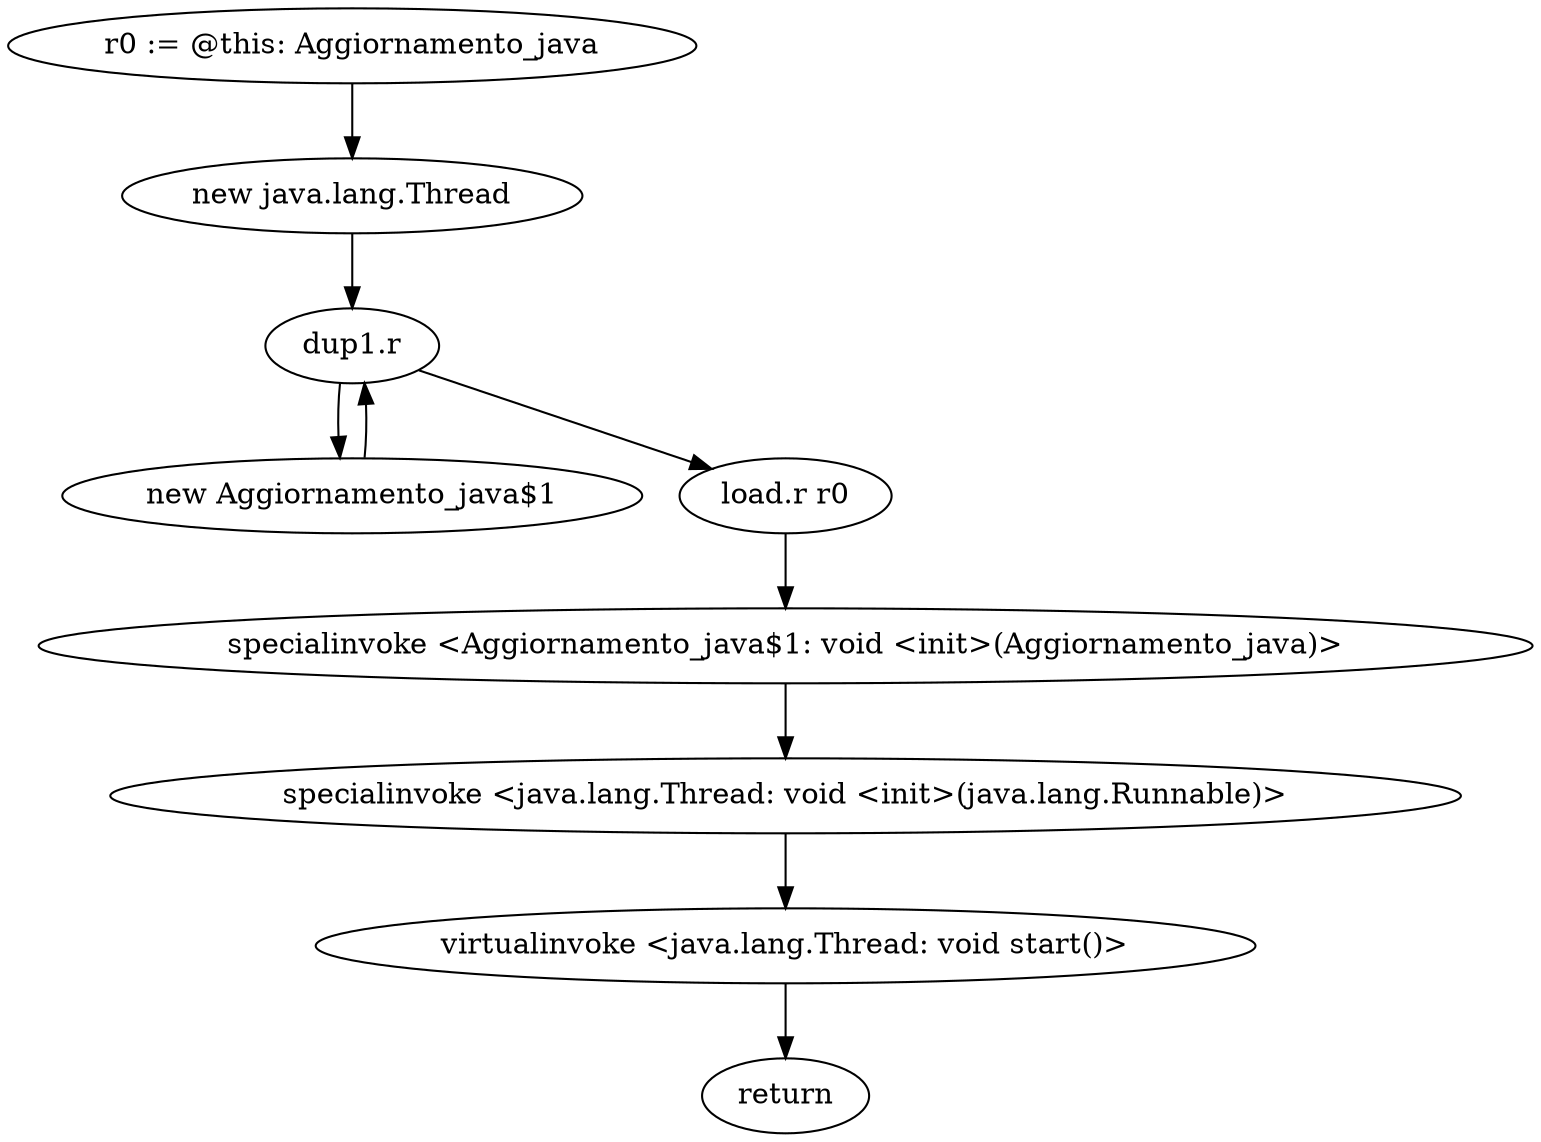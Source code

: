 digraph "" {
    "r0 := @this: Aggiornamento_java"
    "new java.lang.Thread"
    "r0 := @this: Aggiornamento_java"->"new java.lang.Thread";
    "dup1.r"
    "new java.lang.Thread"->"dup1.r";
    "new Aggiornamento_java$1"
    "dup1.r"->"new Aggiornamento_java$1";
    "new Aggiornamento_java$1"->"dup1.r";
    "load.r r0"
    "dup1.r"->"load.r r0";
    "specialinvoke <Aggiornamento_java$1: void <init>(Aggiornamento_java)>"
    "load.r r0"->"specialinvoke <Aggiornamento_java$1: void <init>(Aggiornamento_java)>";
    "specialinvoke <java.lang.Thread: void <init>(java.lang.Runnable)>"
    "specialinvoke <Aggiornamento_java$1: void <init>(Aggiornamento_java)>"->"specialinvoke <java.lang.Thread: void <init>(java.lang.Runnable)>";
    "virtualinvoke <java.lang.Thread: void start()>"
    "specialinvoke <java.lang.Thread: void <init>(java.lang.Runnable)>"->"virtualinvoke <java.lang.Thread: void start()>";
    "return"
    "virtualinvoke <java.lang.Thread: void start()>"->"return";
}
